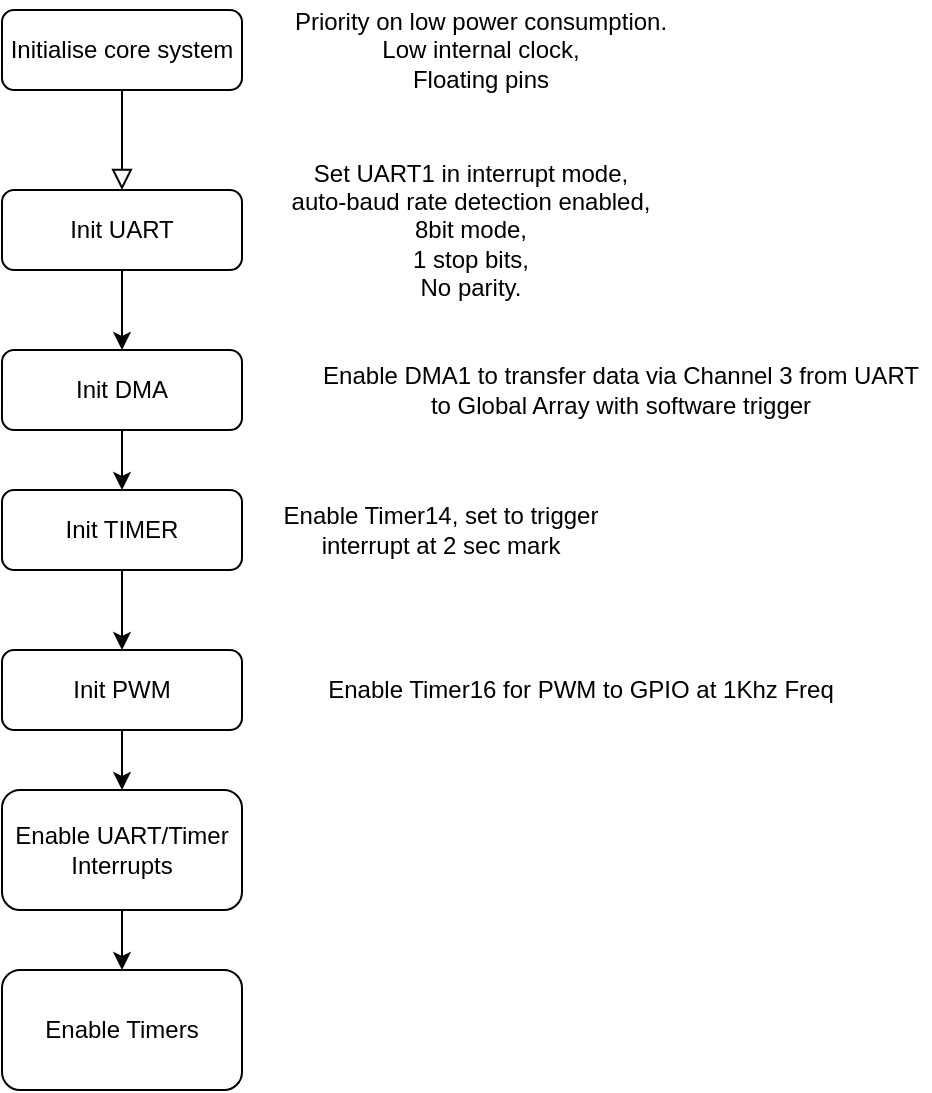 <mxfile version="14.5.1" type="device" pages="3"><diagram id="C5RBs43oDa-KdzZeNtuy" name="Init"><mxGraphModel dx="782" dy="437" grid="1" gridSize="10" guides="1" tooltips="1" connect="1" arrows="1" fold="1" page="1" pageScale="1" pageWidth="827" pageHeight="1169" math="0" shadow="0"><root><mxCell id="WIyWlLk6GJQsqaUBKTNV-0"/><mxCell id="WIyWlLk6GJQsqaUBKTNV-1" parent="WIyWlLk6GJQsqaUBKTNV-0"/><mxCell id="WIyWlLk6GJQsqaUBKTNV-2" value="" style="rounded=0;html=1;jettySize=auto;orthogonalLoop=1;fontSize=11;endArrow=block;endFill=0;endSize=8;strokeWidth=1;shadow=0;labelBackgroundColor=none;edgeStyle=orthogonalEdgeStyle;" parent="WIyWlLk6GJQsqaUBKTNV-1" source="WIyWlLk6GJQsqaUBKTNV-3" edge="1"><mxGeometry relative="1" as="geometry"><mxPoint x="220" y="170" as="targetPoint"/></mxGeometry></mxCell><mxCell id="WIyWlLk6GJQsqaUBKTNV-3" value="Initialise core system" style="rounded=1;whiteSpace=wrap;html=1;fontSize=12;glass=0;strokeWidth=1;shadow=0;" parent="WIyWlLk6GJQsqaUBKTNV-1" vertex="1"><mxGeometry x="160" y="80" width="120" height="40" as="geometry"/></mxCell><mxCell id="fNFxK3prlRvdz3gn4YZW-1" value="" style="edgeStyle=orthogonalEdgeStyle;rounded=0;orthogonalLoop=1;jettySize=auto;html=1;" parent="WIyWlLk6GJQsqaUBKTNV-1" source="WIyWlLk6GJQsqaUBKTNV-7" target="WIyWlLk6GJQsqaUBKTNV-12" edge="1"><mxGeometry relative="1" as="geometry"/></mxCell><mxCell id="WIyWlLk6GJQsqaUBKTNV-7" value="Init UART" style="rounded=1;whiteSpace=wrap;html=1;fontSize=12;glass=0;strokeWidth=1;shadow=0;" parent="WIyWlLk6GJQsqaUBKTNV-1" vertex="1"><mxGeometry x="160" y="170" width="120" height="40" as="geometry"/></mxCell><mxCell id="fNFxK3prlRvdz3gn4YZW-9" value="" style="edgeStyle=orthogonalEdgeStyle;rounded=0;orthogonalLoop=1;jettySize=auto;html=1;" parent="WIyWlLk6GJQsqaUBKTNV-1" source="WIyWlLk6GJQsqaUBKTNV-11" target="fNFxK3prlRvdz3gn4YZW-8" edge="1"><mxGeometry relative="1" as="geometry"/></mxCell><mxCell id="WIyWlLk6GJQsqaUBKTNV-11" value="Init PWM" style="rounded=1;whiteSpace=wrap;html=1;fontSize=12;glass=0;strokeWidth=1;shadow=0;" parent="WIyWlLk6GJQsqaUBKTNV-1" vertex="1"><mxGeometry x="160" y="400" width="120" height="40" as="geometry"/></mxCell><mxCell id="fNFxK3prlRvdz3gn4YZW-4" value="" style="edgeStyle=orthogonalEdgeStyle;rounded=0;orthogonalLoop=1;jettySize=auto;html=1;" parent="WIyWlLk6GJQsqaUBKTNV-1" source="WIyWlLk6GJQsqaUBKTNV-12" target="fNFxK3prlRvdz3gn4YZW-3" edge="1"><mxGeometry relative="1" as="geometry"/></mxCell><mxCell id="WIyWlLk6GJQsqaUBKTNV-12" value="Init DMA" style="rounded=1;whiteSpace=wrap;html=1;fontSize=12;glass=0;strokeWidth=1;shadow=0;" parent="WIyWlLk6GJQsqaUBKTNV-1" vertex="1"><mxGeometry x="160" y="250" width="120" height="40" as="geometry"/></mxCell><mxCell id="fNFxK3prlRvdz3gn4YZW-0" value="Set UART1 in interrupt mode, &lt;br&gt;auto-baud rate detection enabled,&lt;br&gt;8bit mode,&lt;br&gt;1 stop bits,&lt;br&gt;No parity." style="text;html=1;align=center;verticalAlign=middle;resizable=0;points=[];autosize=1;" parent="WIyWlLk6GJQsqaUBKTNV-1" vertex="1"><mxGeometry x="299" y="150" width="190" height="80" as="geometry"/></mxCell><mxCell id="fNFxK3prlRvdz3gn4YZW-2" value="Enable DMA1 to transfer data via Channel 3 from UART &lt;br&gt;to Global Array with software trigger" style="text;html=1;align=center;verticalAlign=middle;resizable=0;points=[];autosize=1;" parent="WIyWlLk6GJQsqaUBKTNV-1" vertex="1"><mxGeometry x="314" y="255" width="310" height="30" as="geometry"/></mxCell><mxCell id="fNFxK3prlRvdz3gn4YZW-6" value="" style="edgeStyle=orthogonalEdgeStyle;rounded=0;orthogonalLoop=1;jettySize=auto;html=1;" parent="WIyWlLk6GJQsqaUBKTNV-1" source="fNFxK3prlRvdz3gn4YZW-3" target="WIyWlLk6GJQsqaUBKTNV-11" edge="1"><mxGeometry relative="1" as="geometry"/></mxCell><mxCell id="fNFxK3prlRvdz3gn4YZW-3" value="Init TIMER" style="rounded=1;whiteSpace=wrap;html=1;fontSize=12;glass=0;strokeWidth=1;shadow=0;" parent="WIyWlLk6GJQsqaUBKTNV-1" vertex="1"><mxGeometry x="160" y="320" width="120" height="40" as="geometry"/></mxCell><mxCell id="fNFxK3prlRvdz3gn4YZW-5" value="Enable Timer14, set to trigger &lt;br&gt;interrupt at 2 sec mark" style="text;html=1;align=center;verticalAlign=middle;resizable=0;points=[];autosize=1;" parent="WIyWlLk6GJQsqaUBKTNV-1" vertex="1"><mxGeometry x="294" y="325" width="170" height="30" as="geometry"/></mxCell><mxCell id="fNFxK3prlRvdz3gn4YZW-7" value="Enable Timer16 for PWM to GPIO at 1Khz Freq" style="text;html=1;align=center;verticalAlign=middle;resizable=0;points=[];autosize=1;" parent="WIyWlLk6GJQsqaUBKTNV-1" vertex="1"><mxGeometry x="314" y="410" width="270" height="20" as="geometry"/></mxCell><mxCell id="0LhBLO6fS6d11tV4kmb4-1" value="" style="edgeStyle=orthogonalEdgeStyle;rounded=0;orthogonalLoop=1;jettySize=auto;html=1;" parent="WIyWlLk6GJQsqaUBKTNV-1" source="fNFxK3prlRvdz3gn4YZW-8" target="0LhBLO6fS6d11tV4kmb4-0" edge="1"><mxGeometry relative="1" as="geometry"/></mxCell><mxCell id="fNFxK3prlRvdz3gn4YZW-8" value="Enable UART/Timer Interrupts" style="whiteSpace=wrap;html=1;rounded=1;shadow=0;strokeWidth=1;glass=0;" parent="WIyWlLk6GJQsqaUBKTNV-1" vertex="1"><mxGeometry x="160" y="470" width="120" height="60" as="geometry"/></mxCell><mxCell id="fNFxK3prlRvdz3gn4YZW-10" value="Priority on low power consumption.&lt;br&gt;Low internal clock,&lt;br&gt;Floating pins" style="text;html=1;align=center;verticalAlign=middle;resizable=0;points=[];autosize=1;" parent="WIyWlLk6GJQsqaUBKTNV-1" vertex="1"><mxGeometry x="299" y="75" width="200" height="50" as="geometry"/></mxCell><mxCell id="0LhBLO6fS6d11tV4kmb4-0" value="Enable Timers" style="whiteSpace=wrap;html=1;rounded=1;shadow=0;strokeWidth=1;glass=0;" parent="WIyWlLk6GJQsqaUBKTNV-1" vertex="1"><mxGeometry x="160" y="560" width="120" height="60" as="geometry"/></mxCell></root></mxGraphModel></diagram><diagram id="z5GOvxE9oxGWejy6FZar" name="Receive Data"><mxGraphModel dx="782" dy="437" grid="1" gridSize="10" guides="1" tooltips="1" connect="1" arrows="1" fold="1" page="1" pageScale="1" pageWidth="850" pageHeight="1100" math="0" shadow="0"><root><mxCell id="PoPbTyny5GnzeyN9H5pb-0"/><mxCell id="PoPbTyny5GnzeyN9H5pb-1" parent="PoPbTyny5GnzeyN9H5pb-0"/><mxCell id="bvYtP8YUcMzV3thyIsc1-5" value="" style="edgeStyle=orthogonalEdgeStyle;rounded=0;orthogonalLoop=1;jettySize=auto;html=1;" parent="PoPbTyny5GnzeyN9H5pb-1" source="bvYtP8YUcMzV3thyIsc1-0" target="bvYtP8YUcMzV3thyIsc1-4" edge="1"><mxGeometry relative="1" as="geometry"/></mxCell><mxCell id="bvYtP8YUcMzV3thyIsc1-0" value="UART Receive Interrupt Triggered" style="rounded=1;whiteSpace=wrap;html=1;fontSize=12;glass=0;strokeWidth=1;shadow=0;" parent="PoPbTyny5GnzeyN9H5pb-1" vertex="1"><mxGeometry x="300" y="40" width="120" height="40" as="geometry"/></mxCell><mxCell id="bvYtP8YUcMzV3thyIsc1-1" value="Data arrives on bus" style="text;html=1;align=center;verticalAlign=middle;resizable=0;points=[];autosize=1;" parent="PoPbTyny5GnzeyN9H5pb-1" vertex="1"><mxGeometry x="450" y="50" width="120" height="20" as="geometry"/></mxCell><mxCell id="bvYtP8YUcMzV3thyIsc1-17" value="" style="edgeStyle=orthogonalEdgeStyle;rounded=0;orthogonalLoop=1;jettySize=auto;html=1;" parent="PoPbTyny5GnzeyN9H5pb-1" source="bvYtP8YUcMzV3thyIsc1-2" target="bvYtP8YUcMzV3thyIsc1-16" edge="1"><mxGeometry relative="1" as="geometry"/></mxCell><mxCell id="bvYtP8YUcMzV3thyIsc1-2" value="UART Receive Success Callback&amp;nbsp;" style="rounded=1;whiteSpace=wrap;html=1;fontSize=12;glass=0;strokeWidth=1;shadow=0;" parent="PoPbTyny5GnzeyN9H5pb-1" vertex="1"><mxGeometry x="300" y="210" width="120" height="40" as="geometry"/></mxCell><mxCell id="bvYtP8YUcMzV3thyIsc1-6" value="Yes" style="edgeStyle=orthogonalEdgeStyle;rounded=0;orthogonalLoop=1;jettySize=auto;html=1;" parent="PoPbTyny5GnzeyN9H5pb-1" source="bvYtP8YUcMzV3thyIsc1-4" target="bvYtP8YUcMzV3thyIsc1-2" edge="1"><mxGeometry relative="1" as="geometry"/></mxCell><mxCell id="bvYtP8YUcMzV3thyIsc1-11" value="No" style="edgeStyle=orthogonalEdgeStyle;rounded=0;orthogonalLoop=1;jettySize=auto;html=1;" parent="PoPbTyny5GnzeyN9H5pb-1" source="bvYtP8YUcMzV3thyIsc1-4" target="bvYtP8YUcMzV3thyIsc1-10" edge="1"><mxGeometry relative="1" as="geometry"/></mxCell><mxCell id="bvYtP8YUcMzV3thyIsc1-4" value="Receive success?" style="rhombus;whiteSpace=wrap;html=1;" parent="PoPbTyny5GnzeyN9H5pb-1" vertex="1"><mxGeometry x="320" y="100" width="80" height="80" as="geometry"/></mxCell><mxCell id="bvYtP8YUcMzV3thyIsc1-13" value="" style="edgeStyle=orthogonalEdgeStyle;rounded=0;orthogonalLoop=1;jettySize=auto;html=1;exitX=1;exitY=0.5;exitDx=0;exitDy=0;" parent="PoPbTyny5GnzeyN9H5pb-1" source="iotlVxkOs-c-WnsxJHn3-2" target="bvYtP8YUcMzV3thyIsc1-12" edge="1"><mxGeometry relative="1" as="geometry"/></mxCell><mxCell id="iotlVxkOs-c-WnsxJHn3-3" value="" style="edgeStyle=orthogonalEdgeStyle;rounded=0;orthogonalLoop=1;jettySize=auto;html=1;" parent="PoPbTyny5GnzeyN9H5pb-1" source="bvYtP8YUcMzV3thyIsc1-10" target="iotlVxkOs-c-WnsxJHn3-2" edge="1"><mxGeometry relative="1" as="geometry"/></mxCell><mxCell id="bvYtP8YUcMzV3thyIsc1-10" value="UART Receive Failure Callback" style="rounded=1;whiteSpace=wrap;html=1;fontSize=12;glass=0;strokeWidth=1;shadow=0;" parent="PoPbTyny5GnzeyN9H5pb-1" vertex="1"><mxGeometry x="430" y="120" width="120" height="40" as="geometry"/></mxCell><mxCell id="bvYtP8YUcMzV3thyIsc1-15" value="" style="edgeStyle=orthogonalEdgeStyle;rounded=0;orthogonalLoop=1;jettySize=auto;html=1;" parent="PoPbTyny5GnzeyN9H5pb-1" source="bvYtP8YUcMzV3thyIsc1-12" target="bvYtP8YUcMzV3thyIsc1-14" edge="1"><mxGeometry relative="1" as="geometry"/></mxCell><mxCell id="bvYtP8YUcMzV3thyIsc1-12" value="Set error code" style="rounded=1;whiteSpace=wrap;html=1;fontSize=12;glass=0;strokeWidth=1;shadow=0;" parent="PoPbTyny5GnzeyN9H5pb-1" vertex="1"><mxGeometry x="700" y="680" width="120" height="40" as="geometry"/></mxCell><mxCell id="bvYtP8YUcMzV3thyIsc1-14" value="Return 0" style="rounded=1;whiteSpace=wrap;html=1;fontSize=12;glass=0;strokeWidth=1;shadow=0;" parent="PoPbTyny5GnzeyN9H5pb-1" vertex="1"><mxGeometry x="700" y="770" width="120" height="40" as="geometry"/></mxCell><mxCell id="bvYtP8YUcMzV3thyIsc1-19" value="" style="edgeStyle=orthogonalEdgeStyle;rounded=0;orthogonalLoop=1;jettySize=auto;html=1;" parent="PoPbTyny5GnzeyN9H5pb-1" source="bvYtP8YUcMzV3thyIsc1-16" target="bvYtP8YUcMzV3thyIsc1-18" edge="1"><mxGeometry relative="1" as="geometry"/></mxCell><mxCell id="bvYtP8YUcMzV3thyIsc1-16" value="Perform CRC" style="rounded=1;whiteSpace=wrap;html=1;fontSize=12;glass=0;strokeWidth=1;shadow=0;" parent="PoPbTyny5GnzeyN9H5pb-1" vertex="1"><mxGeometry x="300" y="280" width="120" height="40" as="geometry"/></mxCell><mxCell id="bvYtP8YUcMzV3thyIsc1-21" value="No" style="edgeStyle=orthogonalEdgeStyle;rounded=0;orthogonalLoop=1;jettySize=auto;html=1;" parent="PoPbTyny5GnzeyN9H5pb-1" source="bvYtP8YUcMzV3thyIsc1-18" edge="1"><mxGeometry relative="1" as="geometry"><mxPoint x="460" y="390" as="targetPoint"/></mxGeometry></mxCell><mxCell id="bvYtP8YUcMzV3thyIsc1-29" value="Yes" style="edgeStyle=orthogonalEdgeStyle;rounded=0;orthogonalLoop=1;jettySize=auto;html=1;entryX=0.5;entryY=0;entryDx=0;entryDy=0;" parent="PoPbTyny5GnzeyN9H5pb-1" source="bvYtP8YUcMzV3thyIsc1-18" target="bvYtP8YUcMzV3thyIsc1-30" edge="1"><mxGeometry relative="1" as="geometry"><mxPoint x="360" y="460" as="targetPoint"/></mxGeometry></mxCell><mxCell id="bvYtP8YUcMzV3thyIsc1-18" value="CRC valid?" style="rhombus;whiteSpace=wrap;html=1;" parent="PoPbTyny5GnzeyN9H5pb-1" vertex="1"><mxGeometry x="320" y="350" width="80" height="80" as="geometry"/></mxCell><mxCell id="bvYtP8YUcMzV3thyIsc1-24" value="" style="edgeStyle=orthogonalEdgeStyle;rounded=0;orthogonalLoop=1;jettySize=auto;html=1;entryX=0.5;entryY=0;entryDx=0;entryDy=0;" parent="PoPbTyny5GnzeyN9H5pb-1" target="bvYtP8YUcMzV3thyIsc1-12" edge="1"><mxGeometry relative="1" as="geometry"><mxPoint x="580" y="390" as="sourcePoint"/></mxGeometry></mxCell><mxCell id="bvYtP8YUcMzV3thyIsc1-27" value="UART Transmit NACK" style="rounded=1;whiteSpace=wrap;html=1;fontSize=12;glass=0;strokeWidth=1;shadow=0;" parent="PoPbTyny5GnzeyN9H5pb-1" vertex="1"><mxGeometry x="460" y="370" width="120" height="40" as="geometry"/></mxCell><mxCell id="bvYtP8YUcMzV3thyIsc1-35" value="" style="edgeStyle=orthogonalEdgeStyle;rounded=0;orthogonalLoop=1;jettySize=auto;html=1;" parent="PoPbTyny5GnzeyN9H5pb-1" source="bvYtP8YUcMzV3thyIsc1-30" target="bvYtP8YUcMzV3thyIsc1-34" edge="1"><mxGeometry relative="1" as="geometry"/></mxCell><mxCell id="bvYtP8YUcMzV3thyIsc1-30" value="DMA Transfer to Ring Buffer" style="rounded=1;whiteSpace=wrap;html=1;fontSize=12;glass=0;strokeWidth=1;shadow=0;" parent="PoPbTyny5GnzeyN9H5pb-1" vertex="1"><mxGeometry x="300" y="470" width="120" height="40" as="geometry"/></mxCell><mxCell id="bvYtP8YUcMzV3thyIsc1-36" value="Yes" style="edgeStyle=orthogonalEdgeStyle;rounded=0;orthogonalLoop=1;jettySize=auto;html=1;entryX=0.5;entryY=0;entryDx=0;entryDy=0;" parent="PoPbTyny5GnzeyN9H5pb-1" source="bvYtP8YUcMzV3thyIsc1-34" target="bvYtP8YUcMzV3thyIsc1-40" edge="1"><mxGeometry relative="1" as="geometry"><mxPoint x="360" y="660" as="targetPoint"/></mxGeometry></mxCell><mxCell id="bvYtP8YUcMzV3thyIsc1-38" value="No" style="edgeStyle=orthogonalEdgeStyle;rounded=0;orthogonalLoop=1;jettySize=auto;html=1;" parent="PoPbTyny5GnzeyN9H5pb-1" source="bvYtP8YUcMzV3thyIsc1-34" target="bvYtP8YUcMzV3thyIsc1-37" edge="1"><mxGeometry relative="1" as="geometry"/></mxCell><mxCell id="bvYtP8YUcMzV3thyIsc1-34" value="DMA Transfer success?" style="rhombus;whiteSpace=wrap;html=1;" parent="PoPbTyny5GnzeyN9H5pb-1" vertex="1"><mxGeometry x="320" y="540" width="80" height="80" as="geometry"/></mxCell><mxCell id="bvYtP8YUcMzV3thyIsc1-42" value="" style="edgeStyle=orthogonalEdgeStyle;rounded=0;orthogonalLoop=1;jettySize=auto;html=1;entryX=0;entryY=0.5;entryDx=0;entryDy=0;" parent="PoPbTyny5GnzeyN9H5pb-1" source="bvYtP8YUcMzV3thyIsc1-37" target="bvYtP8YUcMzV3thyIsc1-41" edge="1"><mxGeometry relative="1" as="geometry"><mxPoint x="590" y="580.0" as="targetPoint"/></mxGeometry></mxCell><mxCell id="bvYtP8YUcMzV3thyIsc1-37" value="DMA Transfer Failure Callback" style="rounded=1;whiteSpace=wrap;html=1;fontSize=12;glass=0;strokeWidth=1;shadow=0;" parent="PoPbTyny5GnzeyN9H5pb-1" vertex="1"><mxGeometry x="440" y="560" width="120" height="40" as="geometry"/></mxCell><mxCell id="iotlVxkOs-c-WnsxJHn3-1" value="" style="edgeStyle=orthogonalEdgeStyle;rounded=0;orthogonalLoop=1;jettySize=auto;html=1;" parent="PoPbTyny5GnzeyN9H5pb-1" source="bvYtP8YUcMzV3thyIsc1-40" target="iotlVxkOs-c-WnsxJHn3-0" edge="1"><mxGeometry relative="1" as="geometry"/></mxCell><mxCell id="bvYtP8YUcMzV3thyIsc1-40" value="UART Transmit ACK" style="rounded=1;whiteSpace=wrap;html=1;fontSize=12;glass=0;strokeWidth=1;shadow=0;" parent="PoPbTyny5GnzeyN9H5pb-1" vertex="1"><mxGeometry x="300" y="680" width="120" height="40" as="geometry"/></mxCell><mxCell id="bvYtP8YUcMzV3thyIsc1-41" value="UART Transmit NACK" style="rounded=1;whiteSpace=wrap;html=1;fontSize=12;glass=0;strokeWidth=1;shadow=0;" parent="PoPbTyny5GnzeyN9H5pb-1" vertex="1"><mxGeometry x="600" y="560" width="120" height="40" as="geometry"/></mxCell><mxCell id="bvYtP8YUcMzV3thyIsc1-43" value="" style="edgeStyle=orthogonalEdgeStyle;rounded=0;orthogonalLoop=1;jettySize=auto;html=1;exitX=1;exitY=0.5;exitDx=0;exitDy=0;" parent="PoPbTyny5GnzeyN9H5pb-1" source="bvYtP8YUcMzV3thyIsc1-41" target="bvYtP8YUcMzV3thyIsc1-12" edge="1"><mxGeometry relative="1" as="geometry"><mxPoint x="570" y="650.0" as="sourcePoint"/><mxPoint x="600" y="650.0" as="targetPoint"/></mxGeometry></mxCell><mxCell id="iotlVxkOs-c-WnsxJHn3-5" value="" style="edgeStyle=orthogonalEdgeStyle;rounded=0;orthogonalLoop=1;jettySize=auto;html=1;" parent="PoPbTyny5GnzeyN9H5pb-1" source="iotlVxkOs-c-WnsxJHn3-0" target="iotlVxkOs-c-WnsxJHn3-4" edge="1"><mxGeometry relative="1" as="geometry"/></mxCell><mxCell id="iotlVxkOs-c-WnsxJHn3-0" value="UART Transmit Success Callback" style="rounded=1;whiteSpace=wrap;html=1;fontSize=12;glass=0;strokeWidth=1;shadow=0;" parent="PoPbTyny5GnzeyN9H5pb-1" vertex="1"><mxGeometry x="300" y="760" width="120" height="40" as="geometry"/></mxCell><mxCell id="iotlVxkOs-c-WnsxJHn3-2" value="UART Transmit NACK" style="rounded=1;whiteSpace=wrap;html=1;fontSize=12;glass=0;strokeWidth=1;shadow=0;" parent="PoPbTyny5GnzeyN9H5pb-1" vertex="1"><mxGeometry x="590" y="120" width="120" height="40" as="geometry"/></mxCell><mxCell id="iotlVxkOs-c-WnsxJHn3-4" value="Return 1" style="rounded=1;whiteSpace=wrap;html=1;fontSize=12;glass=0;strokeWidth=1;shadow=0;" parent="PoPbTyny5GnzeyN9H5pb-1" vertex="1"><mxGeometry x="300" y="830" width="120" height="40" as="geometry"/></mxCell></root></mxGraphModel></diagram><diagram id="NV0AXyTH2c6atrR2HW_r" name="Main"><mxGraphModel dx="1117" dy="624" grid="1" gridSize="10" guides="1" tooltips="1" connect="1" arrows="1" fold="1" page="1" pageScale="1" pageWidth="850" pageHeight="1100" math="0" shadow="0"><root><mxCell id="OW6c3vYPkjtHU0r8Vubb-0"/><mxCell id="OW6c3vYPkjtHU0r8Vubb-1" parent="OW6c3vYPkjtHU0r8Vubb-0"/><mxCell id="i8jqcb4h9BeHrwFSFc7t-2" value="" style="edgeStyle=orthogonalEdgeStyle;rounded=0;orthogonalLoop=1;jettySize=auto;html=1;" parent="OW6c3vYPkjtHU0r8Vubb-1" source="i8jqcb4h9BeHrwFSFc7t-0" edge="1"><mxGeometry relative="1" as="geometry"><mxPoint x="390" y="200" as="targetPoint"/></mxGeometry></mxCell><mxCell id="i8jqcb4h9BeHrwFSFc7t-0" value="Main Loop" style="rounded=1;whiteSpace=wrap;html=1;fontSize=12;glass=0;strokeWidth=1;shadow=0;" parent="OW6c3vYPkjtHU0r8Vubb-1" vertex="1"><mxGeometry x="330" y="80" width="120" height="40" as="geometry"/></mxCell><mxCell id="i8jqcb4h9BeHrwFSFc7t-3" value="My ring buffer has 3 defining variables:&lt;br&gt;num_pending - No. of units of Data still to be processed&lt;br&gt;write_index - Where new data will be added to buffer&lt;br&gt;read_index - Where data will be taken from for operations" style="text;html=1;align=center;verticalAlign=middle;resizable=0;points=[];autosize=1;" parent="OW6c3vYPkjtHU0r8Vubb-1" vertex="1"><mxGeometry x="470" y="70" width="320" height="60" as="geometry"/></mxCell><mxCell id="i8jqcb4h9BeHrwFSFc7t-9" value="No" style="edgeStyle=orthogonalEdgeStyle;rounded=0;orthogonalLoop=1;jettySize=auto;html=1;" parent="OW6c3vYPkjtHU0r8Vubb-1" source="i8jqcb4h9BeHrwFSFc7t-4" edge="1"><mxGeometry x="-0.6" relative="1" as="geometry"><mxPoint x="390" y="350" as="targetPoint"/><mxPoint as="offset"/></mxGeometry></mxCell><mxCell id="i8jqcb4h9BeHrwFSFc7t-4" value="num_pending == 0?" style="rhombus;whiteSpace=wrap;html=1;" parent="OW6c3vYPkjtHU0r8Vubb-1" vertex="1"><mxGeometry x="330" y="200" width="120" height="100" as="geometry"/></mxCell><mxCell id="i8jqcb4h9BeHrwFSFc7t-5" value="Yes" style="edgeStyle=orthogonalEdgeStyle;rounded=0;orthogonalLoop=1;jettySize=auto;html=1;exitX=1;exitY=0.5;exitDx=0;exitDy=0;entryX=0.5;entryY=0;entryDx=0;entryDy=0;" parent="OW6c3vYPkjtHU0r8Vubb-1" source="i8jqcb4h9BeHrwFSFc7t-4" target="i8jqcb4h9BeHrwFSFc7t-4" edge="1"><mxGeometry x="-0.565" relative="1" as="geometry"><mxPoint x="400" y="130" as="sourcePoint"/><mxPoint x="400" y="210" as="targetPoint"/><Array as="points"><mxPoint x="470" y="250"/><mxPoint x="470" y="160"/><mxPoint x="390" y="160"/></Array><mxPoint as="offset"/></mxGeometry></mxCell><mxCell id="i8jqcb4h9BeHrwFSFc7t-15" value="No" style="edgeStyle=orthogonalEdgeStyle;rounded=0;orthogonalLoop=1;jettySize=auto;html=1;entryX=0.5;entryY=0;entryDx=0;entryDy=0;" parent="OW6c3vYPkjtHU0r8Vubb-1" source="i8jqcb4h9BeHrwFSFc7t-11" target="i8jqcb4h9BeHrwFSFc7t-14" edge="1"><mxGeometry relative="1" as="geometry"><mxPoint x="390" y="510" as="targetPoint"/></mxGeometry></mxCell><mxCell id="i8jqcb4h9BeHrwFSFc7t-11" value="Timers enabled?" style="rhombus;whiteSpace=wrap;html=1;" parent="OW6c3vYPkjtHU0r8Vubb-1" vertex="1"><mxGeometry x="330" y="350" width="120" height="100" as="geometry"/></mxCell><mxCell id="i8jqcb4h9BeHrwFSFc7t-17" value="" style="edgeStyle=orthogonalEdgeStyle;rounded=0;orthogonalLoop=1;jettySize=auto;html=1;" parent="OW6c3vYPkjtHU0r8Vubb-1" source="i8jqcb4h9BeHrwFSFc7t-14" target="i8jqcb4h9BeHrwFSFc7t-16" edge="1"><mxGeometry relative="1" as="geometry"/></mxCell><mxCell id="i8jqcb4h9BeHrwFSFc7t-14" value="Load next unit of data into PWM Duty cycle Register" style="rounded=1;whiteSpace=wrap;html=1;fontSize=12;glass=0;strokeWidth=1;shadow=0;" parent="OW6c3vYPkjtHU0r8Vubb-1" vertex="1"><mxGeometry x="330" y="490" width="120" height="50" as="geometry"/></mxCell><mxCell id="i8jqcb4h9BeHrwFSFc7t-19" value="" style="edgeStyle=orthogonalEdgeStyle;rounded=0;orthogonalLoop=1;jettySize=auto;html=1;" parent="OW6c3vYPkjtHU0r8Vubb-1" source="i8jqcb4h9BeHrwFSFc7t-16" target="i8jqcb4h9BeHrwFSFc7t-18" edge="1"><mxGeometry relative="1" as="geometry"/></mxCell><mxCell id="i8jqcb4h9BeHrwFSFc7t-16" value="Enable PWM" style="rounded=1;whiteSpace=wrap;html=1;fontSize=12;glass=0;strokeWidth=1;shadow=0;" parent="OW6c3vYPkjtHU0r8Vubb-1" vertex="1"><mxGeometry x="330" y="580" width="120" height="50" as="geometry"/></mxCell><mxCell id="ux0tK_L47NXtyx1Olcjk-3" value="" style="edgeStyle=orthogonalEdgeStyle;rounded=0;orthogonalLoop=1;jettySize=auto;html=1;" parent="OW6c3vYPkjtHU0r8Vubb-1" source="i8jqcb4h9BeHrwFSFc7t-18" target="ux0tK_L47NXtyx1Olcjk-2" edge="1"><mxGeometry relative="1" as="geometry"/></mxCell><mxCell id="i8jqcb4h9BeHrwFSFc7t-18" value="Enabled Timers" style="rounded=1;whiteSpace=wrap;html=1;fontSize=12;glass=0;strokeWidth=1;shadow=0;" parent="OW6c3vYPkjtHU0r8Vubb-1" vertex="1"><mxGeometry x="330" y="660" width="120" height="50" as="geometry"/></mxCell><mxCell id="i8jqcb4h9BeHrwFSFc7t-23" value="" style="edgeStyle=orthogonalEdgeStyle;rounded=0;orthogonalLoop=1;jettySize=auto;html=1;entryX=0.5;entryY=0;entryDx=0;entryDy=0;" parent="OW6c3vYPkjtHU0r8Vubb-1" source="i8jqcb4h9BeHrwFSFc7t-20" target="3ISVhR9QRTK5-gs7HTj9-0" edge="1"><mxGeometry relative="1" as="geometry"/></mxCell><mxCell id="i8jqcb4h9BeHrwFSFc7t-20" value="Timer interrupt occurred at either 2 or 10 sec since timer start" style="rounded=1;whiteSpace=wrap;html=1;fontSize=12;glass=0;strokeWidth=1;shadow=0;" parent="OW6c3vYPkjtHU0r8Vubb-1" vertex="1"><mxGeometry x="30" y="560" width="120" height="50" as="geometry"/></mxCell><mxCell id="i8jqcb4h9BeHrwFSFc7t-25" value="tim14" style="edgeStyle=orthogonalEdgeStyle;rounded=0;orthogonalLoop=1;jettySize=auto;html=1;entryX=0.5;entryY=0;entryDx=0;entryDy=0;" parent="OW6c3vYPkjtHU0r8Vubb-1" source="5C7aSwYxDwhFgV674oqc-1" target="ux0tK_L47NXtyx1Olcjk-0" edge="1"><mxGeometry relative="1" as="geometry"><mxPoint x="90" y="810" as="targetPoint"/><mxPoint x="100" y="800" as="sourcePoint"/></mxGeometry></mxCell><mxCell id="3ISVhR9QRTK5-gs7HTj9-1" value="" style="edgeStyle=orthogonalEdgeStyle;rounded=0;orthogonalLoop=1;jettySize=auto;html=1;entryX=0.5;entryY=0;entryDx=0;entryDy=0;" parent="OW6c3vYPkjtHU0r8Vubb-1" source="3ISVhR9QRTK5-gs7HTj9-0" target="5C7aSwYxDwhFgV674oqc-1" edge="1"><mxGeometry relative="1" as="geometry"><mxPoint x="100" y="760" as="targetPoint"/></mxGeometry></mxCell><mxCell id="3ISVhR9QRTK5-gs7HTj9-0" value="TIMER Complete Callback" style="rounded=1;whiteSpace=wrap;html=1;fontSize=12;glass=0;strokeWidth=1;shadow=0;" parent="OW6c3vYPkjtHU0r8Vubb-1" vertex="1"><mxGeometry x="30" y="640" width="120" height="50" as="geometry"/></mxCell><mxCell id="5C7aSwYxDwhFgV674oqc-9" value="" style="edgeStyle=orthogonalEdgeStyle;rounded=0;orthogonalLoop=1;jettySize=auto;html=1;" edge="1" parent="OW6c3vYPkjtHU0r8Vubb-1" source="ux0tK_L47NXtyx1Olcjk-0" target="5C7aSwYxDwhFgV674oqc-8"><mxGeometry relative="1" as="geometry"/></mxCell><mxCell id="ux0tK_L47NXtyx1Olcjk-0" value="disable tim17" style="rounded=1;whiteSpace=wrap;html=1;fontSize=12;glass=0;strokeWidth=1;shadow=0;" parent="OW6c3vYPkjtHU0r8Vubb-1" vertex="1"><mxGeometry x="10" y="940" width="120" height="50" as="geometry"/></mxCell><mxCell id="ux0tK_L47NXtyx1Olcjk-5" value="" style="edgeStyle=orthogonalEdgeStyle;rounded=0;orthogonalLoop=1;jettySize=auto;html=1;" parent="OW6c3vYPkjtHU0r8Vubb-1" source="ux0tK_L47NXtyx1Olcjk-2" target="ux0tK_L47NXtyx1Olcjk-4" edge="1"><mxGeometry relative="1" as="geometry"/></mxCell><mxCell id="ux0tK_L47NXtyx1Olcjk-2" value="Check if Data is multiple of 4. Set valid_multiple accrodingly" style="rounded=1;whiteSpace=wrap;html=1;fontSize=12;glass=0;strokeWidth=1;shadow=0;" parent="OW6c3vYPkjtHU0r8Vubb-1" vertex="1"><mxGeometry x="325" y="880" width="130" height="60" as="geometry"/></mxCell><mxCell id="ux0tK_L47NXtyx1Olcjk-9" value="" style="edgeStyle=orthogonalEdgeStyle;rounded=0;orthogonalLoop=1;jettySize=auto;html=1;" parent="OW6c3vYPkjtHU0r8Vubb-1" source="ux0tK_L47NXtyx1Olcjk-4" target="ux0tK_L47NXtyx1Olcjk-8" edge="1"><mxGeometry relative="1" as="geometry"/></mxCell><mxCell id="ux0tK_L47NXtyx1Olcjk-4" value="Check if Data is multiple of 7. Set valid_multiple accordingly" style="rounded=1;whiteSpace=wrap;html=1;fontSize=12;glass=0;strokeWidth=1;shadow=0;" parent="OW6c3vYPkjtHU0r8Vubb-1" vertex="1"><mxGeometry x="325" y="960" width="130" height="70" as="geometry"/></mxCell><mxCell id="ux0tK_L47NXtyx1Olcjk-15" value="" style="edgeStyle=orthogonalEdgeStyle;rounded=0;orthogonalLoop=1;jettySize=auto;html=1;" parent="OW6c3vYPkjtHU0r8Vubb-1" source="ux0tK_L47NXtyx1Olcjk-8" target="ux0tK_L47NXtyx1Olcjk-14" edge="1"><mxGeometry relative="1" as="geometry"/></mxCell><mxCell id="ux0tK_L47NXtyx1Olcjk-8" value="switch case: valid_multiple == ?" style="rounded=1;whiteSpace=wrap;html=1;fontSize=12;glass=0;strokeWidth=1;shadow=0;" parent="OW6c3vYPkjtHU0r8Vubb-1" vertex="1"><mxGeometry x="330" y="1050" width="120" height="50" as="geometry"/></mxCell><mxCell id="ux0tK_L47NXtyx1Olcjk-10" value="valid_multiple reserves 0th bit for multiple of 4.&lt;br&gt;set if multiple of 4 is found, else cleared" style="text;html=1;align=center;verticalAlign=middle;resizable=0;points=[];autosize=1;" parent="OW6c3vYPkjtHU0r8Vubb-1" vertex="1"><mxGeometry x="480" y="885" width="260" height="30" as="geometry"/></mxCell><mxCell id="ux0tK_L47NXtyx1Olcjk-11" value="valid_multiple reserves 1st bit for multiple of 7.&lt;br&gt;set if multiple of 7 is found, else cleared" style="text;html=1;align=center;verticalAlign=middle;resizable=0;points=[];autosize=1;" parent="OW6c3vYPkjtHU0r8Vubb-1" vertex="1"><mxGeometry x="480" y="980" width="260" height="30" as="geometry"/></mxCell><mxCell id="ux0tK_L47NXtyx1Olcjk-18" value="No" style="edgeStyle=orthogonalEdgeStyle;rounded=0;orthogonalLoop=1;jettySize=auto;html=1;" parent="OW6c3vYPkjtHU0r8Vubb-1" source="ux0tK_L47NXtyx1Olcjk-14" target="ux0tK_L47NXtyx1Olcjk-17" edge="1"><mxGeometry relative="1" as="geometry"/></mxCell><mxCell id="ux0tK_L47NXtyx1Olcjk-23" value="Yes" style="edgeStyle=orthogonalEdgeStyle;rounded=0;orthogonalLoop=1;jettySize=auto;html=1;" parent="OW6c3vYPkjtHU0r8Vubb-1" source="ux0tK_L47NXtyx1Olcjk-14" target="ux0tK_L47NXtyx1Olcjk-16" edge="1"><mxGeometry relative="1" as="geometry"/></mxCell><mxCell id="ux0tK_L47NXtyx1Olcjk-14" value="Case 0b01" style="rhombus;whiteSpace=wrap;html=1;" parent="OW6c3vYPkjtHU0r8Vubb-1" vertex="1"><mxGeometry x="330" y="1130" width="120" height="100" as="geometry"/></mxCell><mxCell id="R8rM-HdjWMqk8aGuz4MR-7" value="" style="edgeStyle=orthogonalEdgeStyle;rounded=0;orthogonalLoop=1;jettySize=auto;html=1;" parent="OW6c3vYPkjtHU0r8Vubb-1" source="ux0tK_L47NXtyx1Olcjk-16" target="R8rM-HdjWMqk8aGuz4MR-6" edge="1"><mxGeometry relative="1" as="geometry"/></mxCell><mxCell id="ux0tK_L47NXtyx1Olcjk-16" value="transmit_buffer[] = &quot;CPDM&quot;" style="rounded=1;whiteSpace=wrap;html=1;fontSize=12;glass=0;strokeWidth=1;shadow=0;" parent="OW6c3vYPkjtHU0r8Vubb-1" vertex="1"><mxGeometry x="500" y="1155" width="120" height="50" as="geometry"/></mxCell><mxCell id="ux0tK_L47NXtyx1Olcjk-20" value="No" style="edgeStyle=orthogonalEdgeStyle;rounded=0;orthogonalLoop=1;jettySize=auto;html=1;" parent="OW6c3vYPkjtHU0r8Vubb-1" source="ux0tK_L47NXtyx1Olcjk-17" target="ux0tK_L47NXtyx1Olcjk-19" edge="1"><mxGeometry relative="1" as="geometry"/></mxCell><mxCell id="R8rM-HdjWMqk8aGuz4MR-3" value="Yes" style="edgeStyle=orthogonalEdgeStyle;rounded=0;orthogonalLoop=1;jettySize=auto;html=1;" parent="OW6c3vYPkjtHU0r8Vubb-1" source="ux0tK_L47NXtyx1Olcjk-17" target="R8rM-HdjWMqk8aGuz4MR-0" edge="1"><mxGeometry relative="1" as="geometry"/></mxCell><mxCell id="ux0tK_L47NXtyx1Olcjk-17" value="Case 0b10" style="rhombus;whiteSpace=wrap;html=1;" parent="OW6c3vYPkjtHU0r8Vubb-1" vertex="1"><mxGeometry x="330" y="1260" width="120" height="100" as="geometry"/></mxCell><mxCell id="ux0tK_L47NXtyx1Olcjk-22" value="No" style="edgeStyle=orthogonalEdgeStyle;rounded=0;orthogonalLoop=1;jettySize=auto;html=1;" parent="OW6c3vYPkjtHU0r8Vubb-1" source="ux0tK_L47NXtyx1Olcjk-19" target="ux0tK_L47NXtyx1Olcjk-21" edge="1"><mxGeometry relative="1" as="geometry"/></mxCell><mxCell id="R8rM-HdjWMqk8aGuz4MR-4" value="Yes" style="edgeStyle=orthogonalEdgeStyle;rounded=0;orthogonalLoop=1;jettySize=auto;html=1;" parent="OW6c3vYPkjtHU0r8Vubb-1" source="ux0tK_L47NXtyx1Olcjk-19" target="R8rM-HdjWMqk8aGuz4MR-1" edge="1"><mxGeometry relative="1" as="geometry"/></mxCell><mxCell id="ux0tK_L47NXtyx1Olcjk-19" value="Case 0b11" style="rhombus;whiteSpace=wrap;html=1;" parent="OW6c3vYPkjtHU0r8Vubb-1" vertex="1"><mxGeometry x="330" y="1400" width="120" height="100" as="geometry"/></mxCell><mxCell id="R8rM-HdjWMqk8aGuz4MR-5" value="Yes" style="edgeStyle=orthogonalEdgeStyle;rounded=0;orthogonalLoop=1;jettySize=auto;html=1;" parent="OW6c3vYPkjtHU0r8Vubb-1" source="ux0tK_L47NXtyx1Olcjk-21" target="R8rM-HdjWMqk8aGuz4MR-2" edge="1"><mxGeometry relative="1" as="geometry"/></mxCell><mxCell id="ux0tK_L47NXtyx1Olcjk-21" value="Case 0b00" style="rhombus;whiteSpace=wrap;html=1;" parent="OW6c3vYPkjtHU0r8Vubb-1" vertex="1"><mxGeometry x="330" y="1540" width="120" height="100" as="geometry"/></mxCell><mxCell id="R8rM-HdjWMqk8aGuz4MR-0" value="transmit_buffer[] = &quot;IISc&quot;" style="rounded=1;whiteSpace=wrap;html=1;fontSize=12;glass=0;strokeWidth=1;shadow=0;" parent="OW6c3vYPkjtHU0r8Vubb-1" vertex="1"><mxGeometry x="500" y="1285" width="120" height="50" as="geometry"/></mxCell><mxCell id="R8rM-HdjWMqk8aGuz4MR-1" value="transmit_buffer[] = &quot;CPDM IISc&quot;" style="rounded=1;whiteSpace=wrap;html=1;fontSize=12;glass=0;strokeWidth=1;shadow=0;" parent="OW6c3vYPkjtHU0r8Vubb-1" vertex="1"><mxGeometry x="500" y="1425" width="120" height="50" as="geometry"/></mxCell><mxCell id="R8rM-HdjWMqk8aGuz4MR-2" value="transmit_buffer[] = Number Received from PC" style="rounded=1;whiteSpace=wrap;html=1;fontSize=12;glass=0;strokeWidth=1;shadow=0;" parent="OW6c3vYPkjtHU0r8Vubb-1" vertex="1"><mxGeometry x="500" y="1565" width="120" height="50" as="geometry"/></mxCell><mxCell id="R8rM-HdjWMqk8aGuz4MR-12" value="" style="edgeStyle=orthogonalEdgeStyle;rounded=0;orthogonalLoop=1;jettySize=auto;html=1;" parent="OW6c3vYPkjtHU0r8Vubb-1" source="R8rM-HdjWMqk8aGuz4MR-6" target="R8rM-HdjWMqk8aGuz4MR-11" edge="1"><mxGeometry relative="1" as="geometry"/></mxCell><mxCell id="R8rM-HdjWMqk8aGuz4MR-6" value="Generate CRC16" style="rounded=1;whiteSpace=wrap;html=1;fontSize=12;glass=0;strokeWidth=1;shadow=0;" parent="OW6c3vYPkjtHU0r8Vubb-1" vertex="1"><mxGeometry x="660" y="1640" width="120" height="50" as="geometry"/></mxCell><mxCell id="R8rM-HdjWMqk8aGuz4MR-8" value="" style="edgeStyle=orthogonalEdgeStyle;rounded=0;orthogonalLoop=1;jettySize=auto;html=1;exitX=1;exitY=0.5;exitDx=0;exitDy=0;entryX=0.5;entryY=0;entryDx=0;entryDy=0;" parent="OW6c3vYPkjtHU0r8Vubb-1" source="R8rM-HdjWMqk8aGuz4MR-0" target="R8rM-HdjWMqk8aGuz4MR-6" edge="1"><mxGeometry relative="1" as="geometry"><mxPoint x="630" y="1190" as="sourcePoint"/><mxPoint x="730" y="1650" as="targetPoint"/></mxGeometry></mxCell><mxCell id="R8rM-HdjWMqk8aGuz4MR-9" value="" style="edgeStyle=orthogonalEdgeStyle;rounded=0;orthogonalLoop=1;jettySize=auto;html=1;exitX=1;exitY=0.5;exitDx=0;exitDy=0;entryX=0.5;entryY=0;entryDx=0;entryDy=0;" parent="OW6c3vYPkjtHU0r8Vubb-1" source="R8rM-HdjWMqk8aGuz4MR-1" target="R8rM-HdjWMqk8aGuz4MR-6" edge="1"><mxGeometry relative="1" as="geometry"><mxPoint x="640" y="1200" as="sourcePoint"/><mxPoint x="740" y="1660" as="targetPoint"/></mxGeometry></mxCell><mxCell id="R8rM-HdjWMqk8aGuz4MR-10" value="" style="edgeStyle=orthogonalEdgeStyle;rounded=0;orthogonalLoop=1;jettySize=auto;html=1;exitX=1;exitY=0.5;exitDx=0;exitDy=0;entryX=0.5;entryY=0;entryDx=0;entryDy=0;" parent="OW6c3vYPkjtHU0r8Vubb-1" source="R8rM-HdjWMqk8aGuz4MR-2" target="R8rM-HdjWMqk8aGuz4MR-6" edge="1"><mxGeometry relative="1" as="geometry"><mxPoint x="650" y="1210" as="sourcePoint"/><mxPoint x="750" y="1670" as="targetPoint"/></mxGeometry></mxCell><mxCell id="R8rM-HdjWMqk8aGuz4MR-15" value="" style="edgeStyle=orthogonalEdgeStyle;rounded=0;orthogonalLoop=1;jettySize=auto;html=1;" parent="OW6c3vYPkjtHU0r8Vubb-1" source="R8rM-HdjWMqk8aGuz4MR-11" target="R8rM-HdjWMqk8aGuz4MR-14" edge="1"><mxGeometry relative="1" as="geometry"/></mxCell><mxCell id="R8rM-HdjWMqk8aGuz4MR-11" value="UART Transmit" style="rounded=1;whiteSpace=wrap;html=1;fontSize=12;glass=0;strokeWidth=1;shadow=0;" parent="OW6c3vYPkjtHU0r8Vubb-1" vertex="1"><mxGeometry x="660" y="1720" width="120" height="50" as="geometry"/></mxCell><mxCell id="R8rM-HdjWMqk8aGuz4MR-14" value="Transmit Complete Callback" style="rounded=1;whiteSpace=wrap;html=1;fontSize=12;glass=0;strokeWidth=1;shadow=0;" parent="OW6c3vYPkjtHU0r8Vubb-1" vertex="1"><mxGeometry x="660" y="1800" width="120" height="50" as="geometry"/></mxCell><mxCell id="R8rM-HdjWMqk8aGuz4MR-20" value="" style="edgeStyle=orthogonalEdgeStyle;rounded=0;orthogonalLoop=1;jettySize=auto;html=1;exitX=0;exitY=0.5;exitDx=0;exitDy=0;entryX=0;entryY=0.5;entryDx=0;entryDy=0;" parent="OW6c3vYPkjtHU0r8Vubb-1" source="R8rM-HdjWMqk8aGuz4MR-14" target="i8jqcb4h9BeHrwFSFc7t-0" edge="1"><mxGeometry relative="1" as="geometry"><mxPoint x="480" y="1825" as="sourcePoint"/><mxPoint x="300" y="1710" as="targetPoint"/><Array as="points"><mxPoint x="270" y="1825"/><mxPoint x="270" y="100"/></Array></mxGeometry></mxCell><mxCell id="5C7aSwYxDwhFgV674oqc-0" value="Yes" style="edgeStyle=orthogonalEdgeStyle;rounded=0;orthogonalLoop=1;jettySize=auto;html=1;exitX=0;exitY=0.5;exitDx=0;exitDy=0;entryX=0;entryY=0.5;entryDx=0;entryDy=0;" edge="1" parent="OW6c3vYPkjtHU0r8Vubb-1" source="i8jqcb4h9BeHrwFSFc7t-11" target="i8jqcb4h9BeHrwFSFc7t-0"><mxGeometry x="-0.565" relative="1" as="geometry"><mxPoint x="540" y="410" as="sourcePoint"/><mxPoint x="480" y="360" as="targetPoint"/><Array as="points"><mxPoint x="270" y="400"/><mxPoint x="270" y="100"/></Array><mxPoint as="offset"/></mxGeometry></mxCell><mxCell id="5C7aSwYxDwhFgV674oqc-1" value="callback triggered by?" style="rhombus;whiteSpace=wrap;html=1;" vertex="1" parent="OW6c3vYPkjtHU0r8Vubb-1"><mxGeometry x="30" y="760" width="120" height="100" as="geometry"/></mxCell><mxCell id="5C7aSwYxDwhFgV674oqc-7" value="" style="edgeStyle=orthogonalEdgeStyle;rounded=0;orthogonalLoop=1;jettySize=auto;html=1;" edge="1" parent="OW6c3vYPkjtHU0r8Vubb-1" source="5C7aSwYxDwhFgV674oqc-3" target="5C7aSwYxDwhFgV674oqc-6"><mxGeometry relative="1" as="geometry"/></mxCell><mxCell id="5C7aSwYxDwhFgV674oqc-3" value="toggle pwm" style="rounded=1;whiteSpace=wrap;html=1;fontSize=12;glass=0;strokeWidth=1;shadow=0;" vertex="1" parent="OW6c3vYPkjtHU0r8Vubb-1"><mxGeometry x="140" y="940" width="120" height="50" as="geometry"/></mxCell><mxCell id="5C7aSwYxDwhFgV674oqc-4" style="edgeStyle=orthogonalEdgeStyle;rounded=0;orthogonalLoop=1;jettySize=auto;html=1;exitX=0.5;exitY=1;exitDx=0;exitDy=0;" edge="1" parent="OW6c3vYPkjtHU0r8Vubb-1" source="ux0tK_L47NXtyx1Olcjk-0" target="ux0tK_L47NXtyx1Olcjk-0"><mxGeometry relative="1" as="geometry"/></mxCell><mxCell id="5C7aSwYxDwhFgV674oqc-5" value="tim17" style="edgeStyle=orthogonalEdgeStyle;rounded=0;orthogonalLoop=1;jettySize=auto;html=1;entryX=0.5;entryY=0;entryDx=0;entryDy=0;exitX=1;exitY=0.5;exitDx=0;exitDy=0;" edge="1" parent="OW6c3vYPkjtHU0r8Vubb-1" source="5C7aSwYxDwhFgV674oqc-1" target="5C7aSwYxDwhFgV674oqc-3"><mxGeometry relative="1" as="geometry"><mxPoint x="100" y="700" as="sourcePoint"/><mxPoint x="100" y="770" as="targetPoint"/></mxGeometry></mxCell><mxCell id="5C7aSwYxDwhFgV674oqc-6" value="return" style="rounded=1;whiteSpace=wrap;html=1;fontSize=12;glass=0;strokeWidth=1;shadow=0;" vertex="1" parent="OW6c3vYPkjtHU0r8Vubb-1"><mxGeometry x="140" y="1070" width="120" height="50" as="geometry"/></mxCell><mxCell id="5C7aSwYxDwhFgV674oqc-11" value="" style="edgeStyle=orthogonalEdgeStyle;rounded=0;orthogonalLoop=1;jettySize=auto;html=1;" edge="1" parent="OW6c3vYPkjtHU0r8Vubb-1" source="5C7aSwYxDwhFgV674oqc-8" target="5C7aSwYxDwhFgV674oqc-10"><mxGeometry relative="1" as="geometry"/></mxCell><mxCell id="5C7aSwYxDwhFgV674oqc-8" value="adjust ring buffer indexes" style="rounded=1;whiteSpace=wrap;html=1;fontSize=12;glass=0;strokeWidth=1;shadow=0;" vertex="1" parent="OW6c3vYPkjtHU0r8Vubb-1"><mxGeometry x="10" y="1070" width="120" height="50" as="geometry"/></mxCell><mxCell id="5C7aSwYxDwhFgV674oqc-15" value="Yes" style="edgeStyle=orthogonalEdgeStyle;rounded=0;orthogonalLoop=1;jettySize=auto;html=1;" edge="1" parent="OW6c3vYPkjtHU0r8Vubb-1" source="5C7aSwYxDwhFgV674oqc-10" target="5C7aSwYxDwhFgV674oqc-14"><mxGeometry relative="1" as="geometry"/></mxCell><mxCell id="5C7aSwYxDwhFgV674oqc-10" value="any pending data in ring buffer?" style="rhombus;whiteSpace=wrap;html=1;" vertex="1" parent="OW6c3vYPkjtHU0r8Vubb-1"><mxGeometry x="10" y="1170" width="120" height="100" as="geometry"/></mxCell><mxCell id="5C7aSwYxDwhFgV674oqc-17" value="" style="edgeStyle=orthogonalEdgeStyle;rounded=0;orthogonalLoop=1;jettySize=auto;html=1;" edge="1" parent="OW6c3vYPkjtHU0r8Vubb-1" source="5C7aSwYxDwhFgV674oqc-12" target="5C7aSwYxDwhFgV674oqc-16"><mxGeometry relative="1" as="geometry"/></mxCell><mxCell id="5C7aSwYxDwhFgV674oqc-12" value="Disable timers and pwm" style="rounded=1;whiteSpace=wrap;html=1;fontSize=12;glass=0;strokeWidth=1;shadow=0;" vertex="1" parent="OW6c3vYPkjtHU0r8Vubb-1"><mxGeometry x="140" y="1310" width="120" height="50" as="geometry"/></mxCell><mxCell id="5C7aSwYxDwhFgV674oqc-13" value="No" style="edgeStyle=orthogonalEdgeStyle;rounded=0;orthogonalLoop=1;jettySize=auto;html=1;exitX=1;exitY=0.5;exitDx=0;exitDy=0;entryX=0.5;entryY=0;entryDx=0;entryDy=0;" edge="1" parent="OW6c3vYPkjtHU0r8Vubb-1" source="5C7aSwYxDwhFgV674oqc-10" target="5C7aSwYxDwhFgV674oqc-12"><mxGeometry relative="1" as="geometry"><mxPoint x="199.29" y="1180" as="sourcePoint"/><mxPoint x="199.29" y="1260" as="targetPoint"/></mxGeometry></mxCell><mxCell id="5C7aSwYxDwhFgV674oqc-19" value="" style="edgeStyle=orthogonalEdgeStyle;rounded=0;orthogonalLoop=1;jettySize=auto;html=1;" edge="1" parent="OW6c3vYPkjtHU0r8Vubb-1" source="5C7aSwYxDwhFgV674oqc-14" target="5C7aSwYxDwhFgV674oqc-18"><mxGeometry relative="1" as="geometry"/></mxCell><mxCell id="5C7aSwYxDwhFgV674oqc-14" value="set new pwm duty cycle" style="rounded=1;whiteSpace=wrap;html=1;fontSize=12;glass=0;strokeWidth=1;shadow=0;" vertex="1" parent="OW6c3vYPkjtHU0r8Vubb-1"><mxGeometry x="10" y="1310" width="120" height="50" as="geometry"/></mxCell><mxCell id="5C7aSwYxDwhFgV674oqc-16" value="return" style="rounded=1;whiteSpace=wrap;html=1;fontSize=12;glass=0;strokeWidth=1;shadow=0;" vertex="1" parent="OW6c3vYPkjtHU0r8Vubb-1"><mxGeometry x="140" y="1440" width="120" height="50" as="geometry"/></mxCell><mxCell id="5C7aSwYxDwhFgV674oqc-21" value="" style="edgeStyle=orthogonalEdgeStyle;rounded=0;orthogonalLoop=1;jettySize=auto;html=1;" edge="1" parent="OW6c3vYPkjtHU0r8Vubb-1" source="5C7aSwYxDwhFgV674oqc-18" target="5C7aSwYxDwhFgV674oqc-20"><mxGeometry relative="1" as="geometry"/></mxCell><mxCell id="5C7aSwYxDwhFgV674oqc-18" value="enable tim17" style="rounded=1;whiteSpace=wrap;html=1;fontSize=12;glass=0;strokeWidth=1;shadow=0;" vertex="1" parent="OW6c3vYPkjtHU0r8Vubb-1"><mxGeometry x="10" y="1440" width="120" height="50" as="geometry"/></mxCell><mxCell id="5C7aSwYxDwhFgV674oqc-20" value="return" style="rounded=1;whiteSpace=wrap;html=1;fontSize=12;glass=0;strokeWidth=1;shadow=0;" vertex="1" parent="OW6c3vYPkjtHU0r8Vubb-1"><mxGeometry x="10" y="1570" width="120" height="50" as="geometry"/></mxCell></root></mxGraphModel></diagram></mxfile>